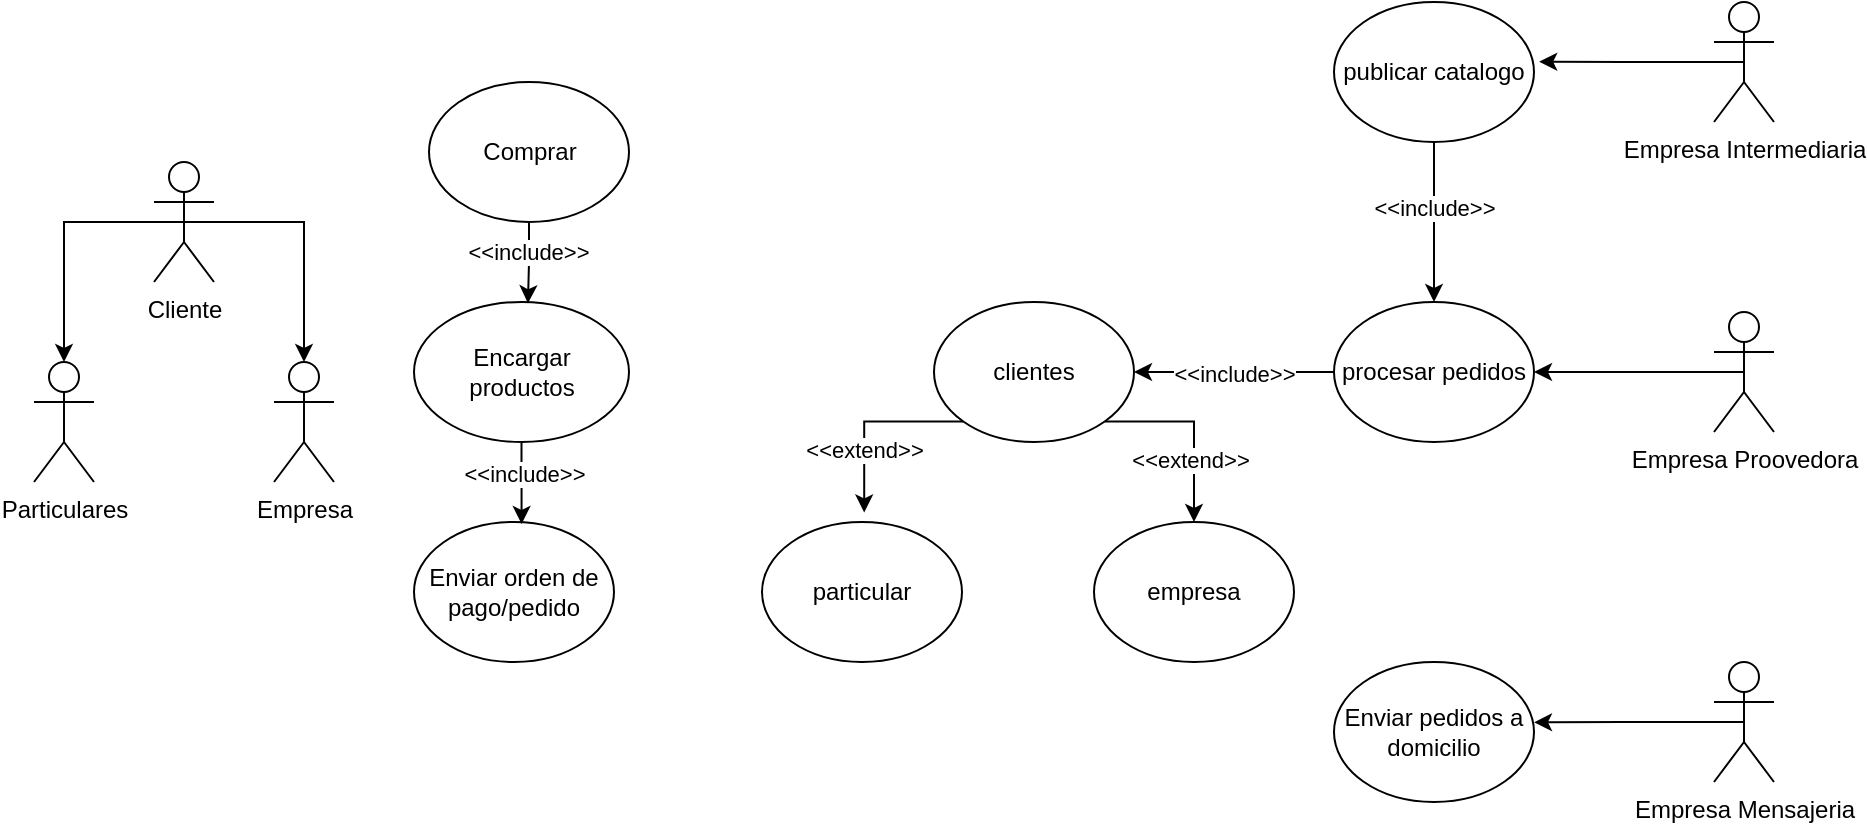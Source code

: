 <mxfile version="22.1.2" type="device">
  <diagram name="Página-1" id="hOc1L81UO1tKwhsdCjOH">
    <mxGraphModel dx="1098" dy="828" grid="1" gridSize="10" guides="1" tooltips="1" connect="1" arrows="1" fold="1" page="1" pageScale="1" pageWidth="827" pageHeight="1169" math="0" shadow="0">
      <root>
        <mxCell id="0" />
        <mxCell id="1" parent="0" />
        <mxCell id="KDbvcMOTK_eSJ26MtTHS-7" style="edgeStyle=orthogonalEdgeStyle;rounded=0;orthogonalLoop=1;jettySize=auto;html=1;exitX=0.5;exitY=0.5;exitDx=0;exitDy=0;exitPerimeter=0;" edge="1" parent="1" source="KDbvcMOTK_eSJ26MtTHS-1" target="KDbvcMOTK_eSJ26MtTHS-3">
          <mxGeometry relative="1" as="geometry" />
        </mxCell>
        <mxCell id="KDbvcMOTK_eSJ26MtTHS-9" style="edgeStyle=orthogonalEdgeStyle;rounded=0;orthogonalLoop=1;jettySize=auto;html=1;exitX=0.5;exitY=0.5;exitDx=0;exitDy=0;exitPerimeter=0;" edge="1" parent="1" source="KDbvcMOTK_eSJ26MtTHS-1" target="KDbvcMOTK_eSJ26MtTHS-2">
          <mxGeometry relative="1" as="geometry" />
        </mxCell>
        <mxCell id="KDbvcMOTK_eSJ26MtTHS-1" value="Cliente" style="shape=umlActor;verticalLabelPosition=bottom;verticalAlign=top;html=1;outlineConnect=0;" vertex="1" parent="1">
          <mxGeometry x="110" y="180" width="30" height="60" as="geometry" />
        </mxCell>
        <mxCell id="KDbvcMOTK_eSJ26MtTHS-2" value="Particulares" style="shape=umlActor;verticalLabelPosition=bottom;verticalAlign=top;html=1;outlineConnect=0;" vertex="1" parent="1">
          <mxGeometry x="50" y="280" width="30" height="60" as="geometry" />
        </mxCell>
        <mxCell id="KDbvcMOTK_eSJ26MtTHS-3" value="Empresa" style="shape=umlActor;verticalLabelPosition=bottom;verticalAlign=top;html=1;outlineConnect=0;" vertex="1" parent="1">
          <mxGeometry x="170" y="280" width="30" height="60" as="geometry" />
        </mxCell>
        <mxCell id="KDbvcMOTK_eSJ26MtTHS-10" value="Comprar" style="ellipse;whiteSpace=wrap;html=1;" vertex="1" parent="1">
          <mxGeometry x="247.5" y="140" width="100" height="70" as="geometry" />
        </mxCell>
        <mxCell id="KDbvcMOTK_eSJ26MtTHS-12" value="Encargar&lt;br&gt;productos" style="ellipse;whiteSpace=wrap;html=1;" vertex="1" parent="1">
          <mxGeometry x="240" y="250" width="107.5" height="70" as="geometry" />
        </mxCell>
        <mxCell id="KDbvcMOTK_eSJ26MtTHS-13" value="Enviar orden de pago/pedido" style="ellipse;whiteSpace=wrap;html=1;" vertex="1" parent="1">
          <mxGeometry x="240" y="360" width="100" height="70" as="geometry" />
        </mxCell>
        <mxCell id="KDbvcMOTK_eSJ26MtTHS-32" style="edgeStyle=orthogonalEdgeStyle;rounded=0;orthogonalLoop=1;jettySize=auto;html=1;exitX=0.5;exitY=1;exitDx=0;exitDy=0;entryX=0.5;entryY=0;entryDx=0;entryDy=0;" edge="1" parent="1" source="KDbvcMOTK_eSJ26MtTHS-15" target="KDbvcMOTK_eSJ26MtTHS-17">
          <mxGeometry relative="1" as="geometry" />
        </mxCell>
        <mxCell id="KDbvcMOTK_eSJ26MtTHS-33" value="&amp;lt;&amp;lt;include&amp;gt;&amp;gt;" style="edgeLabel;html=1;align=center;verticalAlign=middle;resizable=0;points=[];" vertex="1" connectable="0" parent="KDbvcMOTK_eSJ26MtTHS-32">
          <mxGeometry x="-0.175" relative="1" as="geometry">
            <mxPoint as="offset" />
          </mxGeometry>
        </mxCell>
        <mxCell id="KDbvcMOTK_eSJ26MtTHS-15" value="publicar catalogo" style="ellipse;whiteSpace=wrap;html=1;" vertex="1" parent="1">
          <mxGeometry x="700" y="100" width="100" height="70" as="geometry" />
        </mxCell>
        <mxCell id="KDbvcMOTK_eSJ26MtTHS-30" style="edgeStyle=orthogonalEdgeStyle;rounded=0;orthogonalLoop=1;jettySize=auto;html=1;entryX=1;entryY=0.5;entryDx=0;entryDy=0;" edge="1" parent="1" source="KDbvcMOTK_eSJ26MtTHS-17" target="KDbvcMOTK_eSJ26MtTHS-18">
          <mxGeometry relative="1" as="geometry" />
        </mxCell>
        <mxCell id="KDbvcMOTK_eSJ26MtTHS-31" value="&amp;lt;&amp;lt;include&amp;gt;&amp;gt;" style="edgeLabel;html=1;align=center;verticalAlign=middle;resizable=0;points=[];" vertex="1" connectable="0" parent="KDbvcMOTK_eSJ26MtTHS-30">
          <mxGeometry x="-0.004" y="1" relative="1" as="geometry">
            <mxPoint as="offset" />
          </mxGeometry>
        </mxCell>
        <mxCell id="KDbvcMOTK_eSJ26MtTHS-17" value="procesar pedidos" style="ellipse;whiteSpace=wrap;html=1;" vertex="1" parent="1">
          <mxGeometry x="700" y="250" width="100" height="70" as="geometry" />
        </mxCell>
        <mxCell id="KDbvcMOTK_eSJ26MtTHS-21" style="edgeStyle=orthogonalEdgeStyle;rounded=0;orthogonalLoop=1;jettySize=auto;html=1;exitX=0;exitY=1;exitDx=0;exitDy=0;entryX=0.511;entryY=-0.068;entryDx=0;entryDy=0;entryPerimeter=0;" edge="1" parent="1" source="KDbvcMOTK_eSJ26MtTHS-18" target="KDbvcMOTK_eSJ26MtTHS-19">
          <mxGeometry relative="1" as="geometry">
            <Array as="points">
              <mxPoint x="465" y="310" />
            </Array>
          </mxGeometry>
        </mxCell>
        <mxCell id="KDbvcMOTK_eSJ26MtTHS-23" value="&amp;lt;&amp;lt;extend&amp;gt;&amp;gt;" style="edgeLabel;html=1;align=center;verticalAlign=middle;resizable=0;points=[];" vertex="1" connectable="0" parent="KDbvcMOTK_eSJ26MtTHS-21">
          <mxGeometry x="0.346" relative="1" as="geometry">
            <mxPoint as="offset" />
          </mxGeometry>
        </mxCell>
        <mxCell id="KDbvcMOTK_eSJ26MtTHS-22" style="edgeStyle=orthogonalEdgeStyle;rounded=0;orthogonalLoop=1;jettySize=auto;html=1;exitX=1;exitY=1;exitDx=0;exitDy=0;entryX=0.5;entryY=0;entryDx=0;entryDy=0;" edge="1" parent="1" source="KDbvcMOTK_eSJ26MtTHS-18" target="KDbvcMOTK_eSJ26MtTHS-20">
          <mxGeometry relative="1" as="geometry">
            <Array as="points">
              <mxPoint x="630" y="310" />
            </Array>
          </mxGeometry>
        </mxCell>
        <mxCell id="KDbvcMOTK_eSJ26MtTHS-24" value="&amp;lt;&amp;lt;extend&amp;gt;&amp;gt;" style="edgeLabel;html=1;align=center;verticalAlign=middle;resizable=0;points=[];" vertex="1" connectable="0" parent="KDbvcMOTK_eSJ26MtTHS-22">
          <mxGeometry x="0.347" y="-2" relative="1" as="geometry">
            <mxPoint as="offset" />
          </mxGeometry>
        </mxCell>
        <mxCell id="KDbvcMOTK_eSJ26MtTHS-18" value="&lt;span style=&quot;font-weight: normal;&quot;&gt;clientes&lt;/span&gt;" style="ellipse;whiteSpace=wrap;html=1;fontStyle=1" vertex="1" parent="1">
          <mxGeometry x="500" y="250" width="100" height="70" as="geometry" />
        </mxCell>
        <mxCell id="KDbvcMOTK_eSJ26MtTHS-19" value="particular" style="ellipse;whiteSpace=wrap;html=1;" vertex="1" parent="1">
          <mxGeometry x="414" y="360" width="100" height="70" as="geometry" />
        </mxCell>
        <mxCell id="KDbvcMOTK_eSJ26MtTHS-20" value="empresa" style="ellipse;whiteSpace=wrap;html=1;" vertex="1" parent="1">
          <mxGeometry x="580" y="360" width="100" height="70" as="geometry" />
        </mxCell>
        <mxCell id="KDbvcMOTK_eSJ26MtTHS-26" style="edgeStyle=orthogonalEdgeStyle;rounded=0;orthogonalLoop=1;jettySize=auto;html=1;exitX=0.5;exitY=1;exitDx=0;exitDy=0;entryX=0.53;entryY=0.009;entryDx=0;entryDy=0;entryPerimeter=0;" edge="1" parent="1" source="KDbvcMOTK_eSJ26MtTHS-10" target="KDbvcMOTK_eSJ26MtTHS-12">
          <mxGeometry relative="1" as="geometry" />
        </mxCell>
        <mxCell id="KDbvcMOTK_eSJ26MtTHS-29" value="&amp;lt;&amp;lt;include&amp;gt;&amp;gt;" style="edgeLabel;html=1;align=center;verticalAlign=middle;resizable=0;points=[];" vertex="1" connectable="0" parent="KDbvcMOTK_eSJ26MtTHS-26">
          <mxGeometry x="-0.271" y="-1" relative="1" as="geometry">
            <mxPoint as="offset" />
          </mxGeometry>
        </mxCell>
        <mxCell id="KDbvcMOTK_eSJ26MtTHS-27" style="edgeStyle=orthogonalEdgeStyle;rounded=0;orthogonalLoop=1;jettySize=auto;html=1;exitX=0.5;exitY=1;exitDx=0;exitDy=0;entryX=0.538;entryY=0.014;entryDx=0;entryDy=0;entryPerimeter=0;" edge="1" parent="1" source="KDbvcMOTK_eSJ26MtTHS-12" target="KDbvcMOTK_eSJ26MtTHS-13">
          <mxGeometry relative="1" as="geometry" />
        </mxCell>
        <mxCell id="KDbvcMOTK_eSJ26MtTHS-28" value="&amp;lt;&amp;lt;include&amp;gt;&amp;gt;" style="edgeLabel;html=1;align=center;verticalAlign=middle;resizable=0;points=[];" vertex="1" connectable="0" parent="KDbvcMOTK_eSJ26MtTHS-27">
          <mxGeometry x="-0.209" y="1" relative="1" as="geometry">
            <mxPoint as="offset" />
          </mxGeometry>
        </mxCell>
        <mxCell id="KDbvcMOTK_eSJ26MtTHS-34" value="Empresa Intermediaria" style="shape=umlActor;verticalLabelPosition=bottom;verticalAlign=top;html=1;outlineConnect=0;" vertex="1" parent="1">
          <mxGeometry x="890" y="100" width="30" height="60" as="geometry" />
        </mxCell>
        <mxCell id="KDbvcMOTK_eSJ26MtTHS-36" style="edgeStyle=orthogonalEdgeStyle;rounded=0;orthogonalLoop=1;jettySize=auto;html=1;exitX=0.5;exitY=0.5;exitDx=0;exitDy=0;exitPerimeter=0;entryX=1;entryY=0.5;entryDx=0;entryDy=0;" edge="1" parent="1" source="KDbvcMOTK_eSJ26MtTHS-35" target="KDbvcMOTK_eSJ26MtTHS-17">
          <mxGeometry relative="1" as="geometry" />
        </mxCell>
        <mxCell id="KDbvcMOTK_eSJ26MtTHS-35" value="Empresa Proovedora" style="shape=umlActor;verticalLabelPosition=bottom;verticalAlign=top;html=1;outlineConnect=0;" vertex="1" parent="1">
          <mxGeometry x="890" y="255" width="30" height="60" as="geometry" />
        </mxCell>
        <mxCell id="KDbvcMOTK_eSJ26MtTHS-37" style="edgeStyle=orthogonalEdgeStyle;rounded=0;orthogonalLoop=1;jettySize=auto;html=1;exitX=0.5;exitY=0.5;exitDx=0;exitDy=0;exitPerimeter=0;entryX=1.026;entryY=0.426;entryDx=0;entryDy=0;entryPerimeter=0;" edge="1" parent="1" source="KDbvcMOTK_eSJ26MtTHS-34" target="KDbvcMOTK_eSJ26MtTHS-15">
          <mxGeometry relative="1" as="geometry" />
        </mxCell>
        <mxCell id="KDbvcMOTK_eSJ26MtTHS-38" value="Enviar pedidos a domicilio" style="ellipse;whiteSpace=wrap;html=1;" vertex="1" parent="1">
          <mxGeometry x="700" y="430" width="100" height="70" as="geometry" />
        </mxCell>
        <mxCell id="KDbvcMOTK_eSJ26MtTHS-39" value="Empresa Mensajeria" style="shape=umlActor;verticalLabelPosition=bottom;verticalAlign=top;html=1;outlineConnect=0;" vertex="1" parent="1">
          <mxGeometry x="890" y="430" width="30" height="60" as="geometry" />
        </mxCell>
        <mxCell id="KDbvcMOTK_eSJ26MtTHS-40" style="edgeStyle=orthogonalEdgeStyle;rounded=0;orthogonalLoop=1;jettySize=auto;html=1;exitX=0.5;exitY=0.5;exitDx=0;exitDy=0;exitPerimeter=0;entryX=1;entryY=0.431;entryDx=0;entryDy=0;entryPerimeter=0;" edge="1" parent="1" source="KDbvcMOTK_eSJ26MtTHS-39" target="KDbvcMOTK_eSJ26MtTHS-38">
          <mxGeometry relative="1" as="geometry" />
        </mxCell>
      </root>
    </mxGraphModel>
  </diagram>
</mxfile>
